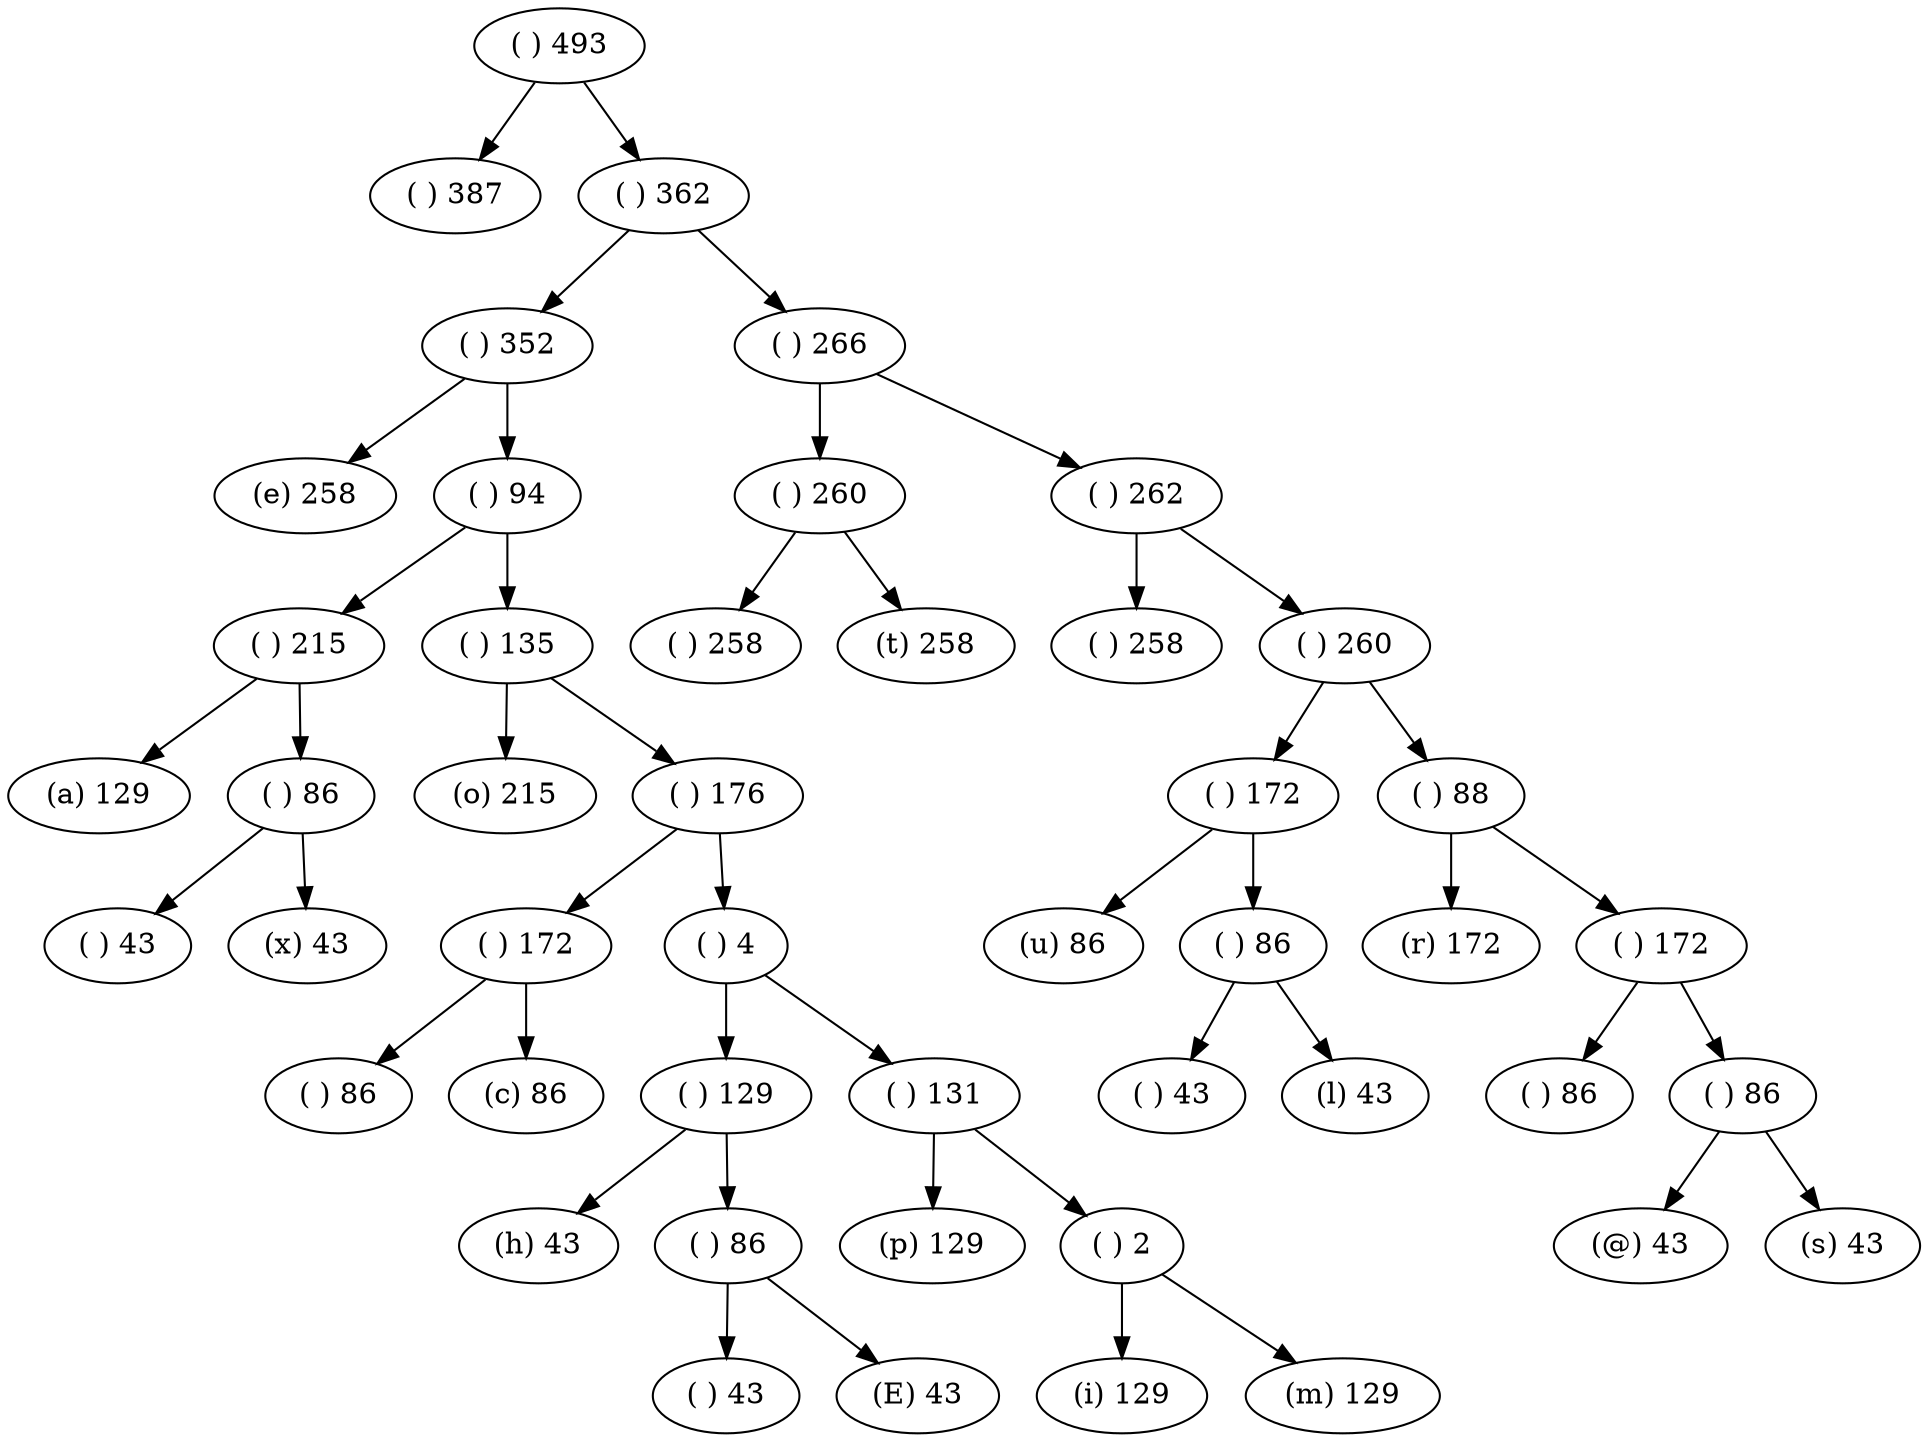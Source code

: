 digraph regexp {
n0 [label="( ) 43"];
n1 [label="( ) 86"];
n2 [label="( ) 86"];
n3 [label="( ) 43"];
n4 [label="( ) 258"];
n5 [label="(@) 43"];
n6 [label="( ) 387"];
n7 [label="( ) 258"];
n8 [label="( ) 43"];
n9 [label="(E) 43"];
n10 [label="(a) 129"];
n11 [label="(c) 86"];
n12 [label="(e) 258"];
n13 [label="(h) 43"];
n14 [label="(i) 129"];
n15 [label="(l) 43"];
n16 [label="(m) 129"];
n17 [label="(o) 215"];
n18 [label="(p) 129"];
n19 [label="(r) 172"];
n20 [label="(s) 43"];
n21 [label="(t) 258"];
n22 [label="(u) 86"];
n23 [label="(x) 43"];
n24 [label="( ) 86"];
n25 [label="( ) 86"];
n26 [label="( ) 86"];
n27 [label="( ) 86"];
n28 [label="( ) 129"];
n29 [label="( ) 172"];
n30 [label="( ) 172"];
n31 [label="( ) 172"];
n32 [label="( ) 215"];
n33 [label="( ) 2"];
n34 [label="( ) 131"];
n35 [label="( ) 4"];
n36 [label="( ) 176"];
n37 [label="( ) 88"];
n38 [label="( ) 260"];
n39 [label="( ) 135"];
n40 [label="( ) 94"];
n41 [label="( ) 352"];
n42 [label="( ) 260"];
n43 [label="( ) 262"];
n44 [label="( ) 266"];
n45 [label="( ) 362"];
n46 [label="( ) 493"];
n46 -> n6;
n46 -> n45;
n45 -> n41;
n45 -> n44;
n44 -> n43;
n44 -> n42;
n42 -> n21;
n42 -> n7;
n43 -> n38;
n43 -> n4;
n38 -> n31;
n38 -> n37;
n37 -> n19;
n37 -> n29;
n29 -> n1;
n29 -> n25;
n25 -> n20;
n25 -> n5;
n31 -> n22;
n31 -> n27;
n27 -> n15;
n27 -> n3;
n41 -> n12;
n41 -> n40;
n40 -> n32;
n40 -> n39;
n39 -> n17;
n39 -> n36;
n36 -> n30;
n36 -> n35;
n35 -> n34;
n35 -> n28;
n28 -> n26;
n28 -> n13;
n26 -> n9;
n26 -> n8;
n34 -> n18;
n34 -> n33;
n33 -> n16;
n33 -> n14;
n30 -> n2;
n30 -> n11;
n32 -> n10;
n32 -> n24;
n24 -> n23;
n24 -> n0;
}
